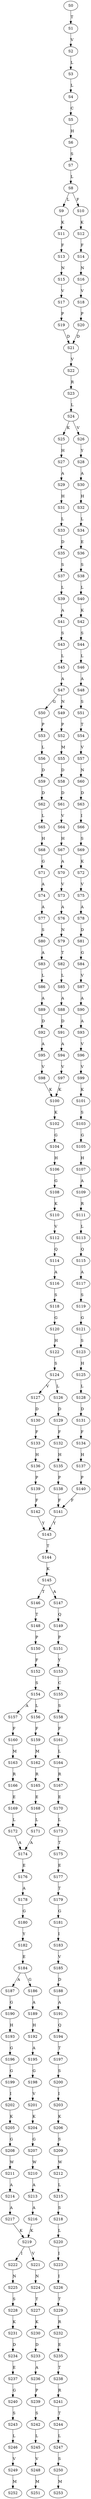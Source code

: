 strict digraph  {
	S0 -> S1 [ label = T ];
	S1 -> S2 [ label = V ];
	S2 -> S3 [ label = L ];
	S3 -> S4 [ label = L ];
	S4 -> S5 [ label = C ];
	S5 -> S6 [ label = H ];
	S6 -> S7 [ label = S ];
	S7 -> S8 [ label = L ];
	S8 -> S9 [ label = L ];
	S8 -> S10 [ label = F ];
	S9 -> S11 [ label = K ];
	S10 -> S12 [ label = K ];
	S11 -> S13 [ label = F ];
	S12 -> S14 [ label = F ];
	S13 -> S15 [ label = N ];
	S14 -> S16 [ label = N ];
	S15 -> S17 [ label = V ];
	S16 -> S18 [ label = V ];
	S17 -> S19 [ label = P ];
	S18 -> S20 [ label = P ];
	S19 -> S21 [ label = D ];
	S20 -> S21 [ label = D ];
	S21 -> S22 [ label = V ];
	S22 -> S23 [ label = R ];
	S23 -> S24 [ label = L ];
	S24 -> S25 [ label = K ];
	S24 -> S26 [ label = V ];
	S25 -> S27 [ label = H ];
	S26 -> S28 [ label = Y ];
	S27 -> S29 [ label = A ];
	S28 -> S30 [ label = A ];
	S29 -> S31 [ label = H ];
	S30 -> S32 [ label = H ];
	S31 -> S33 [ label = L ];
	S32 -> S34 [ label = L ];
	S33 -> S35 [ label = D ];
	S34 -> S36 [ label = E ];
	S35 -> S37 [ label = S ];
	S36 -> S38 [ label = S ];
	S37 -> S39 [ label = L ];
	S38 -> S40 [ label = L ];
	S39 -> S41 [ label = A ];
	S40 -> S42 [ label = K ];
	S41 -> S43 [ label = S ];
	S42 -> S44 [ label = S ];
	S43 -> S45 [ label = L ];
	S44 -> S46 [ label = L ];
	S45 -> S47 [ label = A ];
	S46 -> S48 [ label = A ];
	S47 -> S49 [ label = N ];
	S47 -> S50 [ label = G ];
	S48 -> S51 [ label = S ];
	S49 -> S52 [ label = P ];
	S50 -> S53 [ label = P ];
	S51 -> S54 [ label = T ];
	S52 -> S55 [ label = M ];
	S53 -> S56 [ label = L ];
	S54 -> S57 [ label = V ];
	S55 -> S58 [ label = D ];
	S56 -> S59 [ label = D ];
	S57 -> S60 [ label = N ];
	S58 -> S61 [ label = D ];
	S59 -> S62 [ label = D ];
	S60 -> S63 [ label = D ];
	S61 -> S64 [ label = V ];
	S62 -> S65 [ label = L ];
	S63 -> S66 [ label = I ];
	S64 -> S67 [ label = H ];
	S65 -> S68 [ label = H ];
	S66 -> S69 [ label = S ];
	S67 -> S70 [ label = A ];
	S68 -> S71 [ label = G ];
	S69 -> S72 [ label = K ];
	S70 -> S73 [ label = V ];
	S71 -> S74 [ label = A ];
	S72 -> S75 [ label = V ];
	S73 -> S76 [ label = A ];
	S74 -> S77 [ label = A ];
	S75 -> S78 [ label = A ];
	S76 -> S79 [ label = N ];
	S77 -> S80 [ label = S ];
	S78 -> S81 [ label = D ];
	S79 -> S82 [ label = T ];
	S80 -> S83 [ label = A ];
	S81 -> S84 [ label = G ];
	S82 -> S85 [ label = L ];
	S83 -> S86 [ label = L ];
	S84 -> S87 [ label = V ];
	S85 -> S88 [ label = A ];
	S86 -> S89 [ label = A ];
	S87 -> S90 [ label = A ];
	S88 -> S91 [ label = D ];
	S89 -> S92 [ label = D ];
	S90 -> S93 [ label = A ];
	S91 -> S94 [ label = A ];
	S92 -> S95 [ label = A ];
	S93 -> S96 [ label = V ];
	S94 -> S97 [ label = V ];
	S95 -> S98 [ label = V ];
	S96 -> S99 [ label = V ];
	S97 -> S100 [ label = K ];
	S98 -> S100 [ label = K ];
	S99 -> S101 [ label = K ];
	S100 -> S102 [ label = K ];
	S101 -> S103 [ label = S ];
	S102 -> S104 [ label = G ];
	S103 -> S105 [ label = G ];
	S104 -> S106 [ label = H ];
	S105 -> S107 [ label = H ];
	S106 -> S108 [ label = G ];
	S107 -> S109 [ label = A ];
	S108 -> S110 [ label = K ];
	S109 -> S111 [ label = R ];
	S110 -> S112 [ label = V ];
	S111 -> S113 [ label = L ];
	S112 -> S114 [ label = Q ];
	S113 -> S115 [ label = Q ];
	S114 -> S116 [ label = A ];
	S115 -> S117 [ label = A ];
	S116 -> S118 [ label = S ];
	S117 -> S119 [ label = S ];
	S118 -> S120 [ label = G ];
	S119 -> S121 [ label = G ];
	S120 -> S122 [ label = H ];
	S121 -> S123 [ label = S ];
	S122 -> S124 [ label = S ];
	S123 -> S125 [ label = H ];
	S124 -> S126 [ label = L ];
	S124 -> S127 [ label = V ];
	S125 -> S128 [ label = L ];
	S126 -> S129 [ label = D ];
	S127 -> S130 [ label = D ];
	S128 -> S131 [ label = D ];
	S129 -> S132 [ label = F ];
	S130 -> S133 [ label = F ];
	S131 -> S134 [ label = F ];
	S132 -> S135 [ label = H ];
	S133 -> S136 [ label = H ];
	S134 -> S137 [ label = H ];
	S135 -> S138 [ label = P ];
	S136 -> S139 [ label = P ];
	S137 -> S140 [ label = P ];
	S138 -> S141 [ label = F ];
	S139 -> S142 [ label = F ];
	S140 -> S141 [ label = F ];
	S141 -> S143 [ label = Y ];
	S142 -> S143 [ label = Y ];
	S143 -> S144 [ label = T ];
	S144 -> S145 [ label = K ];
	S145 -> S146 [ label = T ];
	S145 -> S147 [ label = A ];
	S146 -> S148 [ label = T ];
	S147 -> S149 [ label = Q ];
	S148 -> S150 [ label = P ];
	S149 -> S151 [ label = P ];
	S150 -> S152 [ label = F ];
	S151 -> S153 [ label = Y ];
	S152 -> S154 [ label = S ];
	S153 -> S155 [ label = C ];
	S154 -> S156 [ label = L ];
	S154 -> S157 [ label = A ];
	S155 -> S158 [ label = S ];
	S156 -> S159 [ label = F ];
	S157 -> S160 [ label = F ];
	S158 -> S161 [ label = F ];
	S159 -> S162 [ label = M ];
	S160 -> S163 [ label = M ];
	S161 -> S164 [ label = L ];
	S162 -> S165 [ label = R ];
	S163 -> S166 [ label = R ];
	S164 -> S167 [ label = R ];
	S165 -> S168 [ label = E ];
	S166 -> S169 [ label = E ];
	S167 -> S170 [ label = E ];
	S168 -> S171 [ label = L ];
	S169 -> S172 [ label = L ];
	S170 -> S173 [ label = L ];
	S171 -> S174 [ label = A ];
	S172 -> S174 [ label = A ];
	S173 -> S175 [ label = T ];
	S174 -> S176 [ label = E ];
	S175 -> S177 [ label = E ];
	S176 -> S178 [ label = A ];
	S177 -> S179 [ label = T ];
	S178 -> S180 [ label = G ];
	S179 -> S181 [ label = G ];
	S180 -> S182 [ label = Y ];
	S181 -> S183 [ label = I ];
	S182 -> S184 [ label = E ];
	S183 -> S185 [ label = V ];
	S184 -> S186 [ label = G ];
	S184 -> S187 [ label = A ];
	S185 -> S188 [ label = D ];
	S186 -> S189 [ label = A ];
	S187 -> S190 [ label = G ];
	S188 -> S191 [ label = A ];
	S189 -> S192 [ label = H ];
	S190 -> S193 [ label = H ];
	S191 -> S194 [ label = Q ];
	S192 -> S195 [ label = A ];
	S193 -> S196 [ label = G ];
	S194 -> S197 [ label = T ];
	S195 -> S198 [ label = G ];
	S196 -> S199 [ label = G ];
	S197 -> S200 [ label = S ];
	S198 -> S201 [ label = V ];
	S199 -> S202 [ label = I ];
	S200 -> S203 [ label = I ];
	S201 -> S204 [ label = K ];
	S202 -> S205 [ label = K ];
	S203 -> S206 [ label = K ];
	S204 -> S207 [ label = G ];
	S205 -> S208 [ label = G ];
	S206 -> S209 [ label = S ];
	S207 -> S210 [ label = W ];
	S208 -> S211 [ label = W ];
	S209 -> S212 [ label = W ];
	S210 -> S213 [ label = A ];
	S211 -> S214 [ label = A ];
	S212 -> S215 [ label = L ];
	S213 -> S216 [ label = A ];
	S214 -> S217 [ label = A ];
	S215 -> S218 [ label = S ];
	S216 -> S219 [ label = K ];
	S217 -> S219 [ label = K ];
	S218 -> S220 [ label = L ];
	S219 -> S221 [ label = V ];
	S219 -> S222 [ label = I ];
	S220 -> S223 [ label = I ];
	S221 -> S224 [ label = N ];
	S222 -> S225 [ label = N ];
	S223 -> S226 [ label = I ];
	S224 -> S227 [ label = T ];
	S225 -> S228 [ label = S ];
	S226 -> S229 [ label = T ];
	S227 -> S230 [ label = K ];
	S228 -> S231 [ label = K ];
	S229 -> S232 [ label = R ];
	S230 -> S233 [ label = D ];
	S231 -> S234 [ label = D ];
	S232 -> S235 [ label = E ];
	S233 -> S236 [ label = A ];
	S234 -> S237 [ label = E ];
	S235 -> S238 [ label = T ];
	S236 -> S239 [ label = P ];
	S237 -> S240 [ label = G ];
	S238 -> S241 [ label = R ];
	S239 -> S242 [ label = S ];
	S240 -> S243 [ label = S ];
	S241 -> S244 [ label = T ];
	S242 -> S245 [ label = L ];
	S243 -> S246 [ label = L ];
	S244 -> S247 [ label = L ];
	S245 -> S248 [ label = V ];
	S246 -> S249 [ label = V ];
	S247 -> S250 [ label = S ];
	S248 -> S251 [ label = M ];
	S249 -> S252 [ label = M ];
	S250 -> S253 [ label = M ];
}
